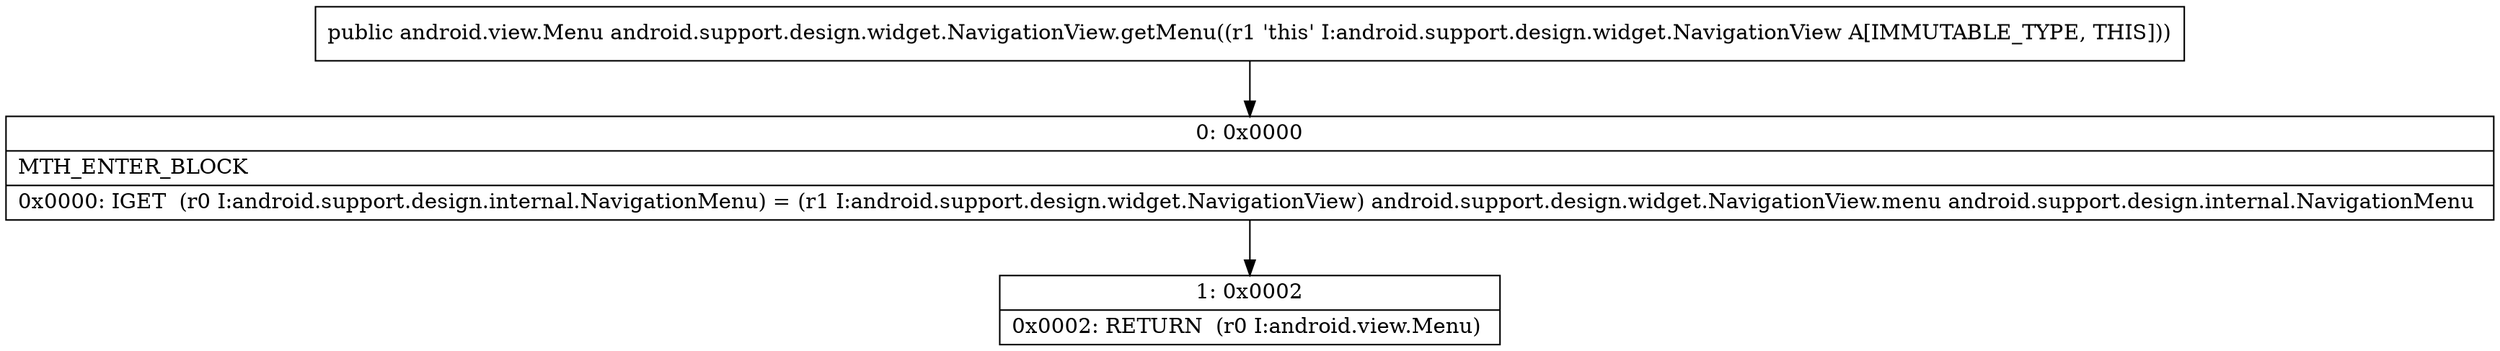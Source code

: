 digraph "CFG forandroid.support.design.widget.NavigationView.getMenu()Landroid\/view\/Menu;" {
Node_0 [shape=record,label="{0\:\ 0x0000|MTH_ENTER_BLOCK\l|0x0000: IGET  (r0 I:android.support.design.internal.NavigationMenu) = (r1 I:android.support.design.widget.NavigationView) android.support.design.widget.NavigationView.menu android.support.design.internal.NavigationMenu \l}"];
Node_1 [shape=record,label="{1\:\ 0x0002|0x0002: RETURN  (r0 I:android.view.Menu) \l}"];
MethodNode[shape=record,label="{public android.view.Menu android.support.design.widget.NavigationView.getMenu((r1 'this' I:android.support.design.widget.NavigationView A[IMMUTABLE_TYPE, THIS])) }"];
MethodNode -> Node_0;
Node_0 -> Node_1;
}

